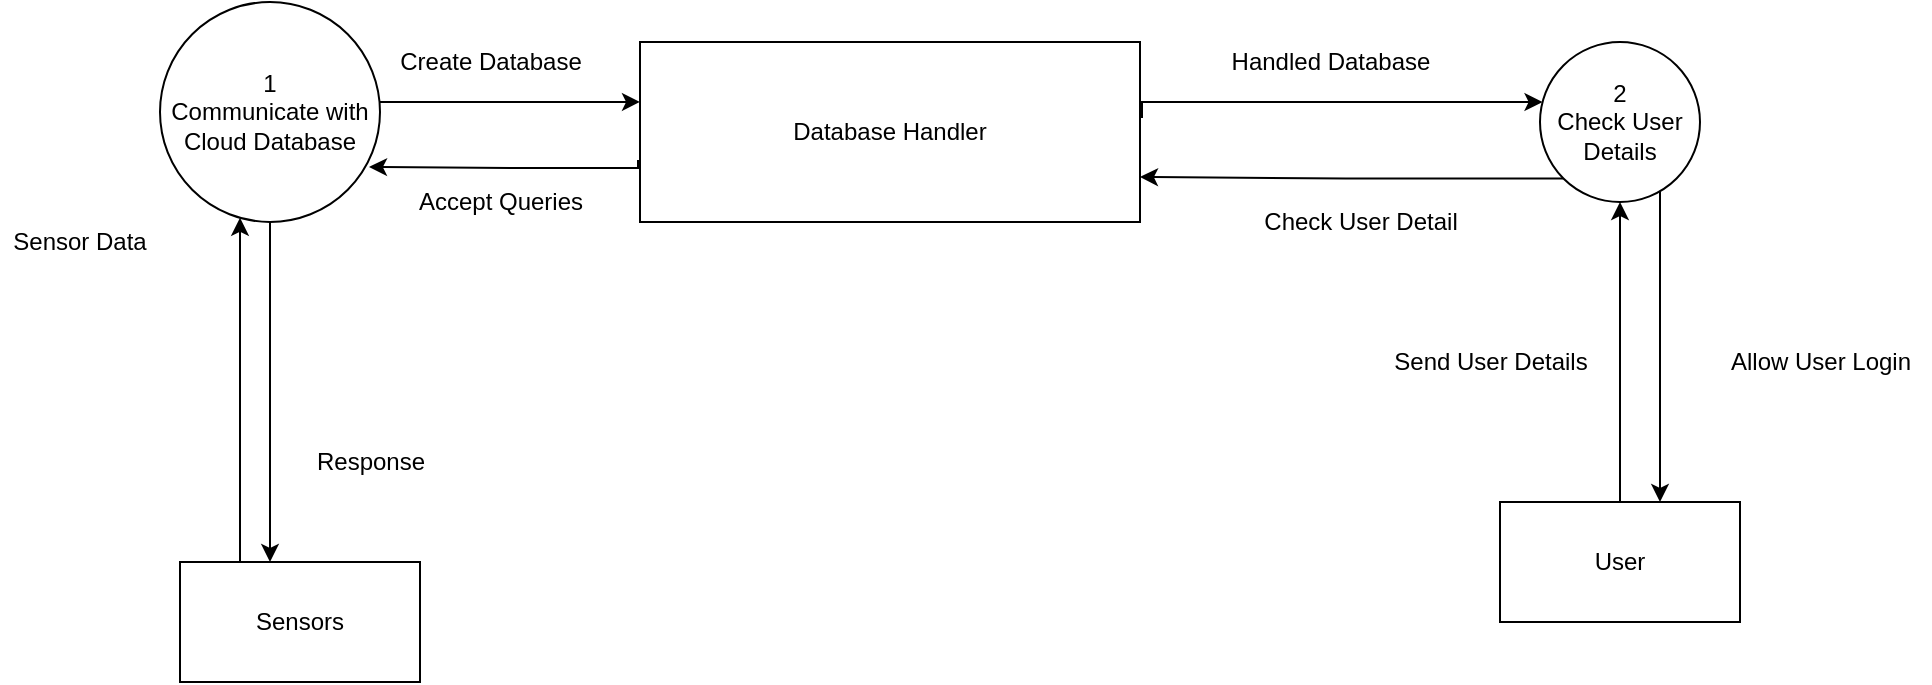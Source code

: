 <mxfile version="13.5.8" type="github">
  <diagram id="5vKURd9wYb0xdm8aFSZI" name="Page-1">
    <mxGraphModel dx="2013" dy="560" grid="1" gridSize="10" guides="1" tooltips="1" connect="1" arrows="1" fold="1" page="1" pageScale="1" pageWidth="827" pageHeight="1169" math="0" shadow="0">
      <root>
        <mxCell id="0" />
        <mxCell id="1" parent="0" />
        <mxCell id="NfMMGQNs9Yz0OoEFC2OV-10" value="" style="edgeStyle=orthogonalEdgeStyle;rounded=0;orthogonalLoop=1;jettySize=auto;html=1;entryX=0;entryY=0.333;entryDx=0;entryDy=0;entryPerimeter=0;" edge="1" parent="1" source="NfMMGQNs9Yz0OoEFC2OV-1" target="NfMMGQNs9Yz0OoEFC2OV-32">
          <mxGeometry relative="1" as="geometry">
            <mxPoint x="310" y="120" as="targetPoint" />
            <Array as="points">
              <mxPoint x="210" y="110" />
              <mxPoint x="210" y="110" />
            </Array>
          </mxGeometry>
        </mxCell>
        <mxCell id="NfMMGQNs9Yz0OoEFC2OV-26" style="edgeStyle=orthogonalEdgeStyle;rounded=0;orthogonalLoop=1;jettySize=auto;html=1;exitX=0.5;exitY=1;exitDx=0;exitDy=0;entryX=0.375;entryY=0;entryDx=0;entryDy=0;entryPerimeter=0;" edge="1" parent="1" source="NfMMGQNs9Yz0OoEFC2OV-1" target="NfMMGQNs9Yz0OoEFC2OV-2">
          <mxGeometry relative="1" as="geometry">
            <Array as="points" />
          </mxGeometry>
        </mxCell>
        <mxCell id="NfMMGQNs9Yz0OoEFC2OV-1" value="1&lt;br&gt;Communicate with Cloud Database" style="ellipse;whiteSpace=wrap;html=1;aspect=fixed;" vertex="1" parent="1">
          <mxGeometry x="70" y="60" width="110" height="110" as="geometry" />
        </mxCell>
        <mxCell id="NfMMGQNs9Yz0OoEFC2OV-23" style="edgeStyle=orthogonalEdgeStyle;rounded=0;orthogonalLoop=1;jettySize=auto;html=1;exitX=0.25;exitY=0;exitDx=0;exitDy=0;" edge="1" parent="1" source="NfMMGQNs9Yz0OoEFC2OV-2" target="NfMMGQNs9Yz0OoEFC2OV-1">
          <mxGeometry relative="1" as="geometry">
            <Array as="points">
              <mxPoint x="110" y="200" />
              <mxPoint x="110" y="200" />
            </Array>
          </mxGeometry>
        </mxCell>
        <mxCell id="NfMMGQNs9Yz0OoEFC2OV-2" value="Sensors" style="rounded=0;whiteSpace=wrap;html=1;" vertex="1" parent="1">
          <mxGeometry x="80" y="340" width="120" height="60" as="geometry" />
        </mxCell>
        <mxCell id="NfMMGQNs9Yz0OoEFC2OV-34" style="edgeStyle=orthogonalEdgeStyle;rounded=0;orthogonalLoop=1;jettySize=auto;html=1;exitX=0.75;exitY=0;exitDx=0;exitDy=0;entryX=0.5;entryY=1;entryDx=0;entryDy=0;" edge="1" parent="1" source="NfMMGQNs9Yz0OoEFC2OV-3" target="NfMMGQNs9Yz0OoEFC2OV-11">
          <mxGeometry relative="1" as="geometry">
            <Array as="points">
              <mxPoint x="800" y="340" />
            </Array>
          </mxGeometry>
        </mxCell>
        <mxCell id="NfMMGQNs9Yz0OoEFC2OV-3" value="User" style="rounded=0;whiteSpace=wrap;html=1;" vertex="1" parent="1">
          <mxGeometry x="740" y="310" width="120" height="60" as="geometry" />
        </mxCell>
        <mxCell id="NfMMGQNs9Yz0OoEFC2OV-12" value="" style="edgeStyle=orthogonalEdgeStyle;rounded=0;orthogonalLoop=1;jettySize=auto;html=1;exitX=1.004;exitY=0.422;exitDx=0;exitDy=0;exitPerimeter=0;" edge="1" parent="1" source="NfMMGQNs9Yz0OoEFC2OV-32" target="NfMMGQNs9Yz0OoEFC2OV-11">
          <mxGeometry relative="1" as="geometry">
            <mxPoint x="566" y="120" as="sourcePoint" />
            <Array as="points">
              <mxPoint x="561" y="110" />
            </Array>
          </mxGeometry>
        </mxCell>
        <mxCell id="NfMMGQNs9Yz0OoEFC2OV-30" style="edgeStyle=orthogonalEdgeStyle;rounded=0;orthogonalLoop=1;jettySize=auto;html=1;exitX=-0.004;exitY=0.656;exitDx=0;exitDy=0;entryX=0.95;entryY=0.75;entryDx=0;entryDy=0;entryPerimeter=0;exitPerimeter=0;" edge="1" parent="1" source="NfMMGQNs9Yz0OoEFC2OV-32" target="NfMMGQNs9Yz0OoEFC2OV-1">
          <mxGeometry relative="1" as="geometry">
            <mxPoint x="310" y="140" as="sourcePoint" />
            <Array as="points">
              <mxPoint x="309" y="143" />
              <mxPoint x="245" y="143" />
            </Array>
          </mxGeometry>
        </mxCell>
        <mxCell id="NfMMGQNs9Yz0OoEFC2OV-13" value="" style="edgeStyle=orthogonalEdgeStyle;rounded=0;orthogonalLoop=1;jettySize=auto;html=1;" edge="1" parent="1" source="NfMMGQNs9Yz0OoEFC2OV-11" target="NfMMGQNs9Yz0OoEFC2OV-3">
          <mxGeometry relative="1" as="geometry">
            <Array as="points">
              <mxPoint x="820" y="300" />
              <mxPoint x="820" y="300" />
            </Array>
          </mxGeometry>
        </mxCell>
        <mxCell id="NfMMGQNs9Yz0OoEFC2OV-28" style="edgeStyle=orthogonalEdgeStyle;rounded=0;orthogonalLoop=1;jettySize=auto;html=1;exitX=0;exitY=1;exitDx=0;exitDy=0;entryX=1;entryY=0.75;entryDx=0;entryDy=0;" edge="1" parent="1" source="NfMMGQNs9Yz0OoEFC2OV-11" target="NfMMGQNs9Yz0OoEFC2OV-32">
          <mxGeometry relative="1" as="geometry">
            <mxPoint x="569.072" y="147.04" as="targetPoint" />
            <Array as="points">
              <mxPoint x="663" y="148" />
            </Array>
          </mxGeometry>
        </mxCell>
        <mxCell id="NfMMGQNs9Yz0OoEFC2OV-11" value="2&lt;br&gt;Check User Details" style="ellipse;whiteSpace=wrap;html=1;aspect=fixed;" vertex="1" parent="1">
          <mxGeometry x="760" y="80" width="80" height="80" as="geometry" />
        </mxCell>
        <mxCell id="NfMMGQNs9Yz0OoEFC2OV-14" value="Sensor Data" style="text;html=1;strokeColor=none;fillColor=none;align=center;verticalAlign=middle;whiteSpace=wrap;rounded=0;" vertex="1" parent="1">
          <mxGeometry x="-10" y="170" width="80" height="20" as="geometry" />
        </mxCell>
        <mxCell id="NfMMGQNs9Yz0OoEFC2OV-15" value="Response" style="text;html=1;align=center;verticalAlign=middle;resizable=0;points=[];autosize=1;" vertex="1" parent="1">
          <mxGeometry x="140" y="280" width="70" height="20" as="geometry" />
        </mxCell>
        <mxCell id="NfMMGQNs9Yz0OoEFC2OV-22" value="Create Database" style="text;html=1;align=center;verticalAlign=middle;resizable=0;points=[];autosize=1;" vertex="1" parent="1">
          <mxGeometry x="180" y="80" width="110" height="20" as="geometry" />
        </mxCell>
        <mxCell id="NfMMGQNs9Yz0OoEFC2OV-27" value="Handled Database" style="text;html=1;align=center;verticalAlign=middle;resizable=0;points=[];autosize=1;" vertex="1" parent="1">
          <mxGeometry x="600" y="80" width="110" height="20" as="geometry" />
        </mxCell>
        <mxCell id="NfMMGQNs9Yz0OoEFC2OV-29" value="Check User Detail" style="text;html=1;align=center;verticalAlign=middle;resizable=0;points=[];autosize=1;" vertex="1" parent="1">
          <mxGeometry x="615" y="160" width="110" height="20" as="geometry" />
        </mxCell>
        <mxCell id="NfMMGQNs9Yz0OoEFC2OV-31" value="Accept Queries" style="text;html=1;align=center;verticalAlign=middle;resizable=0;points=[];autosize=1;" vertex="1" parent="1">
          <mxGeometry x="190" y="150" width="100" height="20" as="geometry" />
        </mxCell>
        <mxCell id="NfMMGQNs9Yz0OoEFC2OV-32" value="Database Handler" style="rounded=0;whiteSpace=wrap;html=1;" vertex="1" parent="1">
          <mxGeometry x="310" y="80" width="250" height="90" as="geometry" />
        </mxCell>
        <mxCell id="NfMMGQNs9Yz0OoEFC2OV-35" value="Send User Details" style="text;html=1;align=center;verticalAlign=middle;resizable=0;points=[];autosize=1;" vertex="1" parent="1">
          <mxGeometry x="680" y="230" width="110" height="20" as="geometry" />
        </mxCell>
        <mxCell id="NfMMGQNs9Yz0OoEFC2OV-36" value="Allow User Login" style="text;html=1;align=center;verticalAlign=middle;resizable=0;points=[];autosize=1;" vertex="1" parent="1">
          <mxGeometry x="845" y="230" width="110" height="20" as="geometry" />
        </mxCell>
      </root>
    </mxGraphModel>
  </diagram>
</mxfile>
